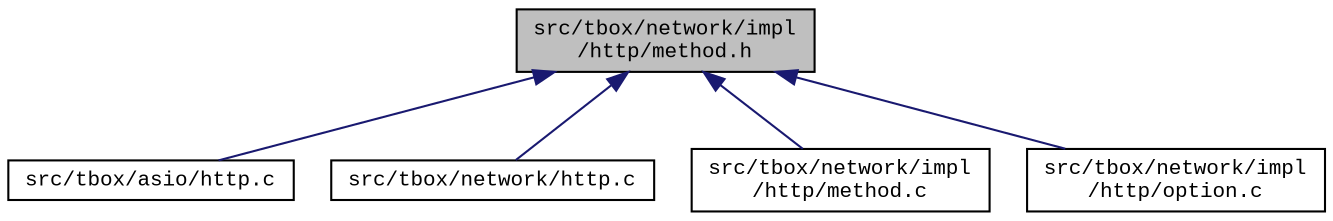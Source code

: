 digraph "src/tbox/network/impl/http/method.h"
{
  edge [fontname="CourierNew",fontsize="10",labelfontname="CourierNew",labelfontsize="10"];
  node [fontname="CourierNew",fontsize="10",shape=record];
  Node1 [label="src/tbox/network/impl\l/http/method.h",height=0.2,width=0.4,color="black", fillcolor="grey75", style="filled" fontcolor="black"];
  Node1 -> Node2 [dir="back",color="midnightblue",fontsize="10",style="solid",fontname="CourierNew"];
  Node2 [label="src/tbox/asio/http.c",height=0.2,width=0.4,color="black", fillcolor="white", style="filled",URL="$dc/d2c/asio_2http_8c_source.html"];
  Node1 -> Node3 [dir="back",color="midnightblue",fontsize="10",style="solid",fontname="CourierNew"];
  Node3 [label="src/tbox/network/http.c",height=0.2,width=0.4,color="black", fillcolor="white", style="filled",URL="$d1/daa/network_2http_8c_source.html"];
  Node1 -> Node4 [dir="back",color="midnightblue",fontsize="10",style="solid",fontname="CourierNew"];
  Node4 [label="src/tbox/network/impl\l/http/method.c",height=0.2,width=0.4,color="black", fillcolor="white", style="filled",URL="$d9/d4f/method_8c.html"];
  Node1 -> Node5 [dir="back",color="midnightblue",fontsize="10",style="solid",fontname="CourierNew"];
  Node5 [label="src/tbox/network/impl\l/http/option.c",height=0.2,width=0.4,color="black", fillcolor="white", style="filled",URL="$d2/d85/network_2impl_2http_2option_8c_source.html"];
}
